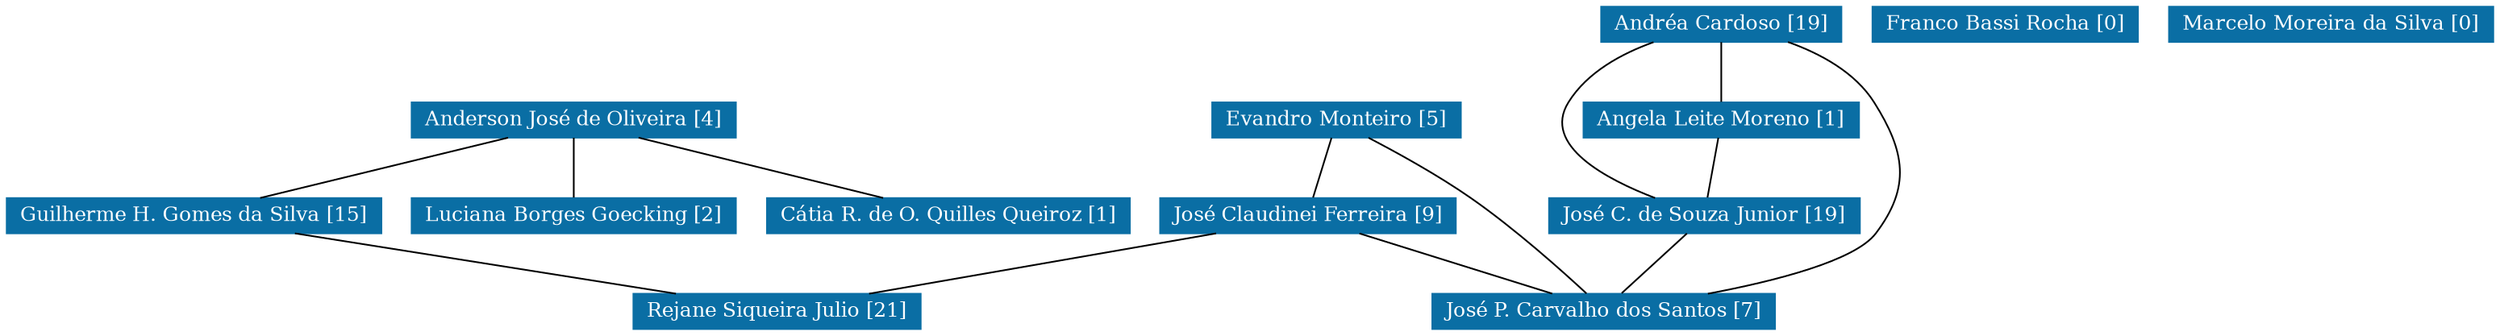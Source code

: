 strict graph grafo1 {
	graph [bb="0,0,1235.5,192",
		id=grafo1,
		overlap=False
	];
	node [fontsize=12,
		label="\N",
		shape=rectangle,
		style=filled
	];
	0	 [URL="membro-1349156075777095.html",
		color="#0A6EA4",
		fontcolor="#FFFFFF",
		height=0.29167,
		label="Anderson José de Oliveira [4]",
		pos="280.5,124.5",
		width=2.1944];
	3	 [URL="membro-0061488493893247.html",
		color="#0A6EA4",
		fontcolor="#FFFFFF",
		height=0.29167,
		label="Cátia R. de O. Quilles Queiroz [1]",
		pos="467.5,67.5",
		width=2.4861];
	0 -- 3	 [pos="315.24,113.91 348.82,103.67 399.43,88.25 432.95,78.031"];
	6	 [URL="membro-5817829882396943.html",
		color="#0A6EA4",
		fontcolor="#FFFFFF",
		height=0.29167,
		label="Guilherme H. Gomes da Silva [15]",
		pos="91.5,67.5",
		width=2.5417];
	0 -- 6	 [pos="245.39,113.91 211.45,103.67 160.3,88.25 126.42,78.031"];
	10	 [URL="membro-4139948635593421.html",
		color="#0A6EA4",
		fontcolor="#FFFFFF",
		height=0.29167,
		label="Luciana Borges Goecking [2]",
		pos="280.5,67.5",
		width=2.1944];
	0 -- 10	 [pos="280.5,113.78 280.5,103.59 280.5,88.348 280.5,78.173"];
	12	 [URL="membro-1798884495942862.html",
		color="#0A6EA4",
		fontcolor="#FFFFFF",
		height=0.29167,
		label="Rejane Siqueira Julio [21]",
		pos="385.5,10.5",
		width=1.9306];
	6 -- 12	 [pos="145.77,56.979 198.53,46.75 278.23,31.297 331.05,21.056"];
	1	 [URL="membro-6016565950437007.html",
		color="#0A6EA4",
		fontcolor="#FFFFFF",
		height=0.29167,
		label="Andréa Cardoso [19]",
		pos="858.5,181.5",
		width=1.625];
	2	 [URL="membro-5106302431642025.html",
		color="#0A6EA4",
		fontcolor="#FFFFFF",
		height=0.29167,
		label="Angela Leite Moreno [1]",
		pos="858.5,124.5",
		width=1.875];
	1 -- 2	 [pos="858.5,170.78 858.5,160.59 858.5,145.35 858.5,135.17"];
	7	 [URL="membro-1690570104837528.html",
		color="#0A6EA4",
		fontcolor="#FFFFFF",
		height=0.29167,
		label="José C. de Souza Junior [19]",
		pos="850.5,67.5",
		width=2.1111];
	1 -- 7	 [pos="826.98,170.86 810.59,163.53 792.03,152 782.5,135 769.16,111.2 800.82,90.194 825.3,78.167"];
	9	 [URL="membro-9393213180145144.html",
		color="#0A6EA4",
		fontcolor="#FFFFFF",
		height=0.29167,
		label="José P. Carvalho dos Santos [7]",
		pos="798.5,10.5",
		width=2.3056];
	1 -- 9	 [pos="890.42,170.96 907.03,163.67 925.83,152.14 935.5,135 952.54,104.81 955.69,85.178 935.5,57 925,42.351 883.23,29.514 848.54,21.061"];
	2 -- 7	 [pos="857,113.78 855.56,103.59 853.43,88.348 852,78.173"];
	7 -- 9	 [pos="840.72,56.779 831.42,46.588 817.52,31.348 808.24,21.173"];
	4	 [URL="membro-3089568911577519.html",
		color="#0A6EA4",
		fontcolor="#FFFFFF",
		height=0.29167,
		label="Evandro Monteiro [5]",
		pos="660.5,124.5",
		width=1.6667];
	4 -- 9	 [pos="677.26,113.9 691.13,104.89 711.14,91.322 727.5,78 750.45,59.313 775,34.845 788.38,21.088"];
	8	 [URL="membro-6808752952332925.html",
		color="#0A6EA4",
		fontcolor="#FFFFFF",
		height=0.29167,
		label="José Claudinei Ferreira [9]",
		pos="646.5,67.5",
		width=1.9861];
	4 -- 8	 [pos="657.87,113.78 655.36,103.59 651.62,88.348 649.12,78.173"];
	8 -- 12	 [pos="598.32,56.979 551.48,46.75 480.73,31.297 433.84,21.056"];
	8 -- 9	 [pos="674.73,56.912 702.04,46.674 743.17,31.25 770.42,21.031"];
	5	 [URL="membro-0165435409542220.html",
		color="#0A6EA4",
		fontcolor="#FFFFFF",
		height=0.29167,
		label="Franco Bassi Rocha [0]",
		pos="999.5,181.5",
		width=1.7778];
	11	 [URL="membro-6715092420026095.html",
		color="#0A6EA4",
		fontcolor="#FFFFFF",
		height=0.29167,
		label="Marcelo Moreira da Silva [0]",
		pos="1158.5,181.5",
		width=2.1389];
}
